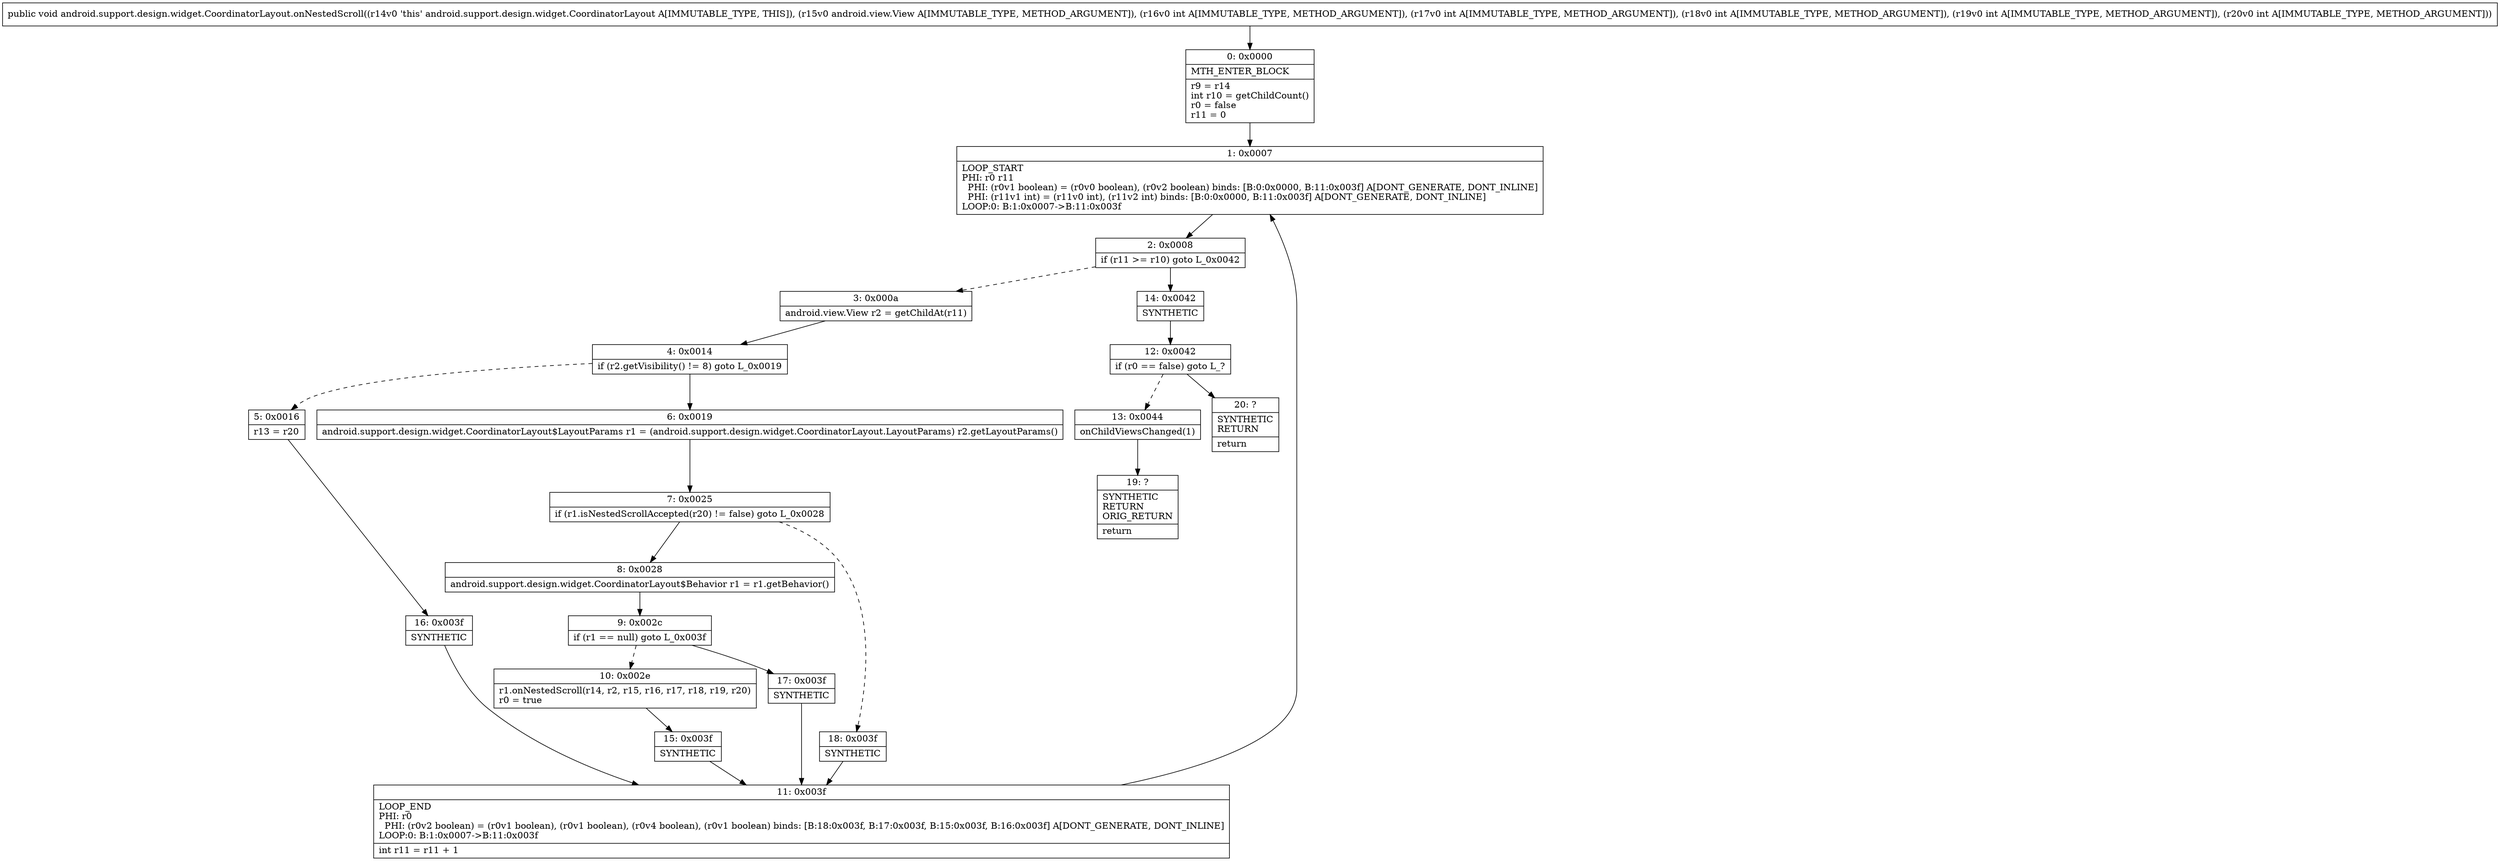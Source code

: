 digraph "CFG forandroid.support.design.widget.CoordinatorLayout.onNestedScroll(Landroid\/view\/View;IIIII)V" {
Node_0 [shape=record,label="{0\:\ 0x0000|MTH_ENTER_BLOCK\l|r9 = r14\lint r10 = getChildCount()\lr0 = false\lr11 = 0\l}"];
Node_1 [shape=record,label="{1\:\ 0x0007|LOOP_START\lPHI: r0 r11 \l  PHI: (r0v1 boolean) = (r0v0 boolean), (r0v2 boolean) binds: [B:0:0x0000, B:11:0x003f] A[DONT_GENERATE, DONT_INLINE]\l  PHI: (r11v1 int) = (r11v0 int), (r11v2 int) binds: [B:0:0x0000, B:11:0x003f] A[DONT_GENERATE, DONT_INLINE]\lLOOP:0: B:1:0x0007\-\>B:11:0x003f\l}"];
Node_2 [shape=record,label="{2\:\ 0x0008|if (r11 \>= r10) goto L_0x0042\l}"];
Node_3 [shape=record,label="{3\:\ 0x000a|android.view.View r2 = getChildAt(r11)\l}"];
Node_4 [shape=record,label="{4\:\ 0x0014|if (r2.getVisibility() != 8) goto L_0x0019\l}"];
Node_5 [shape=record,label="{5\:\ 0x0016|r13 = r20\l}"];
Node_6 [shape=record,label="{6\:\ 0x0019|android.support.design.widget.CoordinatorLayout$LayoutParams r1 = (android.support.design.widget.CoordinatorLayout.LayoutParams) r2.getLayoutParams()\l}"];
Node_7 [shape=record,label="{7\:\ 0x0025|if (r1.isNestedScrollAccepted(r20) != false) goto L_0x0028\l}"];
Node_8 [shape=record,label="{8\:\ 0x0028|android.support.design.widget.CoordinatorLayout$Behavior r1 = r1.getBehavior()\l}"];
Node_9 [shape=record,label="{9\:\ 0x002c|if (r1 == null) goto L_0x003f\l}"];
Node_10 [shape=record,label="{10\:\ 0x002e|r1.onNestedScroll(r14, r2, r15, r16, r17, r18, r19, r20)\lr0 = true\l}"];
Node_11 [shape=record,label="{11\:\ 0x003f|LOOP_END\lPHI: r0 \l  PHI: (r0v2 boolean) = (r0v1 boolean), (r0v1 boolean), (r0v4 boolean), (r0v1 boolean) binds: [B:18:0x003f, B:17:0x003f, B:15:0x003f, B:16:0x003f] A[DONT_GENERATE, DONT_INLINE]\lLOOP:0: B:1:0x0007\-\>B:11:0x003f\l|int r11 = r11 + 1\l}"];
Node_12 [shape=record,label="{12\:\ 0x0042|if (r0 == false) goto L_?\l}"];
Node_13 [shape=record,label="{13\:\ 0x0044|onChildViewsChanged(1)\l}"];
Node_14 [shape=record,label="{14\:\ 0x0042|SYNTHETIC\l}"];
Node_15 [shape=record,label="{15\:\ 0x003f|SYNTHETIC\l}"];
Node_16 [shape=record,label="{16\:\ 0x003f|SYNTHETIC\l}"];
Node_17 [shape=record,label="{17\:\ 0x003f|SYNTHETIC\l}"];
Node_18 [shape=record,label="{18\:\ 0x003f|SYNTHETIC\l}"];
Node_19 [shape=record,label="{19\:\ ?|SYNTHETIC\lRETURN\lORIG_RETURN\l|return\l}"];
Node_20 [shape=record,label="{20\:\ ?|SYNTHETIC\lRETURN\l|return\l}"];
MethodNode[shape=record,label="{public void android.support.design.widget.CoordinatorLayout.onNestedScroll((r14v0 'this' android.support.design.widget.CoordinatorLayout A[IMMUTABLE_TYPE, THIS]), (r15v0 android.view.View A[IMMUTABLE_TYPE, METHOD_ARGUMENT]), (r16v0 int A[IMMUTABLE_TYPE, METHOD_ARGUMENT]), (r17v0 int A[IMMUTABLE_TYPE, METHOD_ARGUMENT]), (r18v0 int A[IMMUTABLE_TYPE, METHOD_ARGUMENT]), (r19v0 int A[IMMUTABLE_TYPE, METHOD_ARGUMENT]), (r20v0 int A[IMMUTABLE_TYPE, METHOD_ARGUMENT])) }"];
MethodNode -> Node_0;
Node_0 -> Node_1;
Node_1 -> Node_2;
Node_2 -> Node_3[style=dashed];
Node_2 -> Node_14;
Node_3 -> Node_4;
Node_4 -> Node_5[style=dashed];
Node_4 -> Node_6;
Node_5 -> Node_16;
Node_6 -> Node_7;
Node_7 -> Node_8;
Node_7 -> Node_18[style=dashed];
Node_8 -> Node_9;
Node_9 -> Node_10[style=dashed];
Node_9 -> Node_17;
Node_10 -> Node_15;
Node_11 -> Node_1;
Node_12 -> Node_13[style=dashed];
Node_12 -> Node_20;
Node_13 -> Node_19;
Node_14 -> Node_12;
Node_15 -> Node_11;
Node_16 -> Node_11;
Node_17 -> Node_11;
Node_18 -> Node_11;
}

